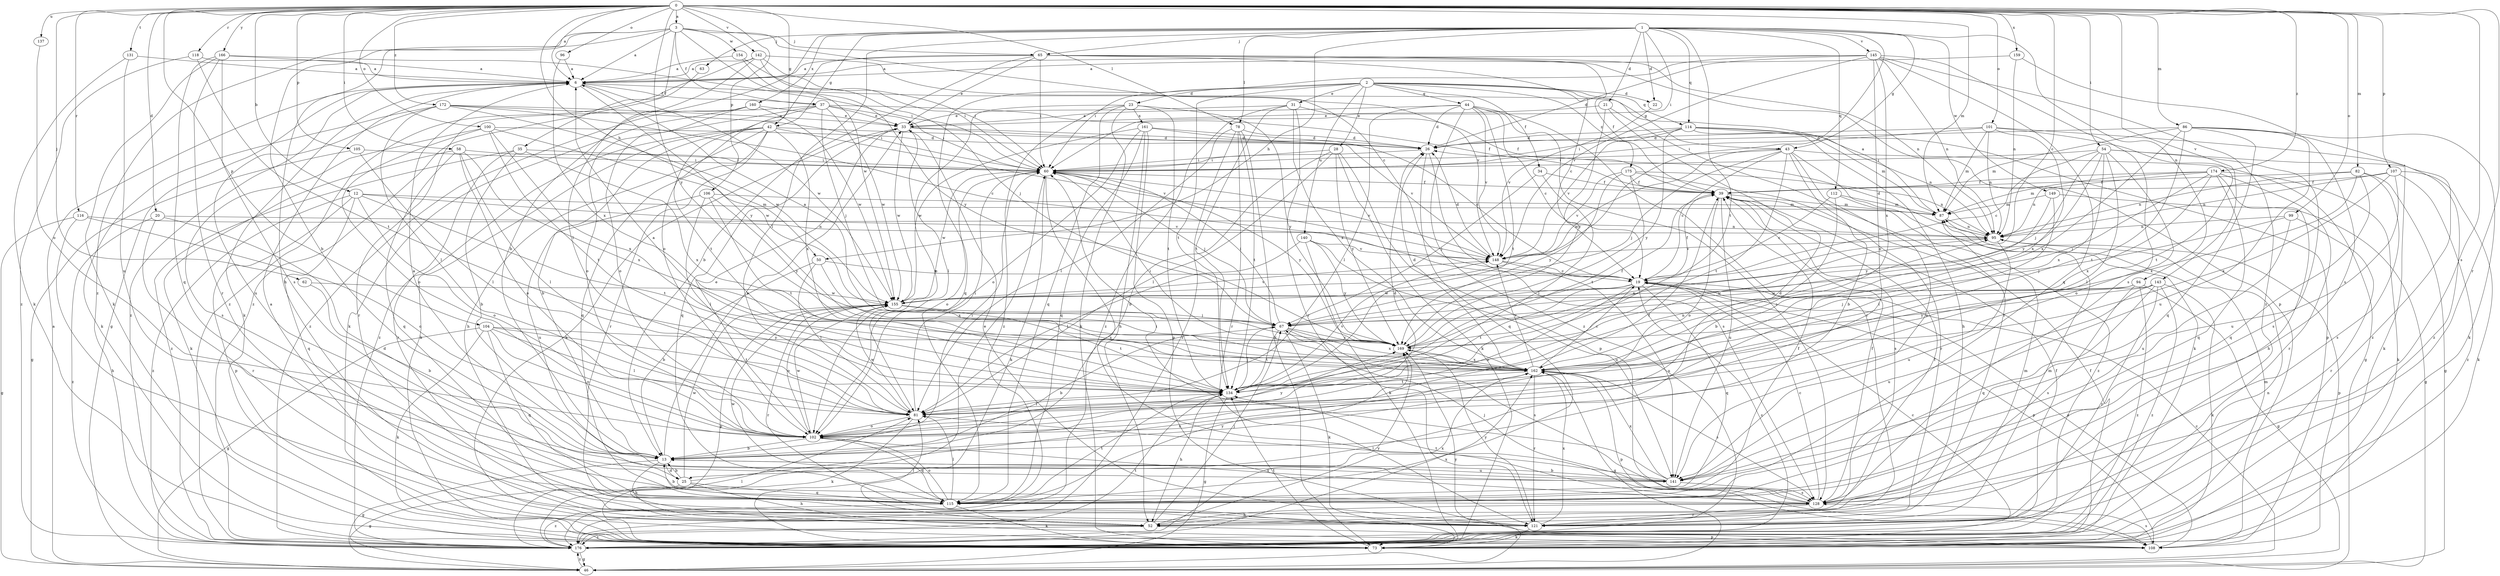 strict digraph  {
0;
1;
2;
3;
6;
12;
13;
19;
20;
21;
22;
23;
25;
26;
28;
31;
33;
34;
35;
37;
39;
42;
43;
44;
46;
50;
52;
54;
58;
60;
62;
63;
65;
67;
73;
78;
81;
82;
86;
87;
94;
95;
96;
99;
100;
101;
102;
104;
105;
106;
107;
108;
112;
114;
115;
116;
118;
121;
128;
131;
134;
137;
140;
141;
142;
143;
145;
148;
149;
154;
155;
159;
160;
161;
162;
166;
169;
172;
174;
175;
176;
0 -> 3  [label=a];
0 -> 6  [label=a];
0 -> 12  [label=b];
0 -> 19  [label=c];
0 -> 20  [label=d];
0 -> 42  [label=g];
0 -> 50  [label=h];
0 -> 54  [label=i];
0 -> 58  [label=i];
0 -> 62  [label=j];
0 -> 78  [label=l];
0 -> 82  [label=m];
0 -> 86  [label=m];
0 -> 87  [label=m];
0 -> 96  [label=o];
0 -> 99  [label=o];
0 -> 100  [label=o];
0 -> 101  [label=o];
0 -> 104  [label=p];
0 -> 105  [label=p];
0 -> 106  [label=p];
0 -> 107  [label=p];
0 -> 116  [label=r];
0 -> 118  [label=r];
0 -> 121  [label=r];
0 -> 128  [label=s];
0 -> 131  [label=t];
0 -> 137  [label=u];
0 -> 142  [label=v];
0 -> 143  [label=v];
0 -> 159  [label=x];
0 -> 166  [label=y];
0 -> 169  [label=y];
0 -> 172  [label=z];
0 -> 174  [label=z];
1 -> 13  [label=b];
1 -> 21  [label=d];
1 -> 22  [label=d];
1 -> 42  [label=g];
1 -> 43  [label=g];
1 -> 50  [label=h];
1 -> 60  [label=i];
1 -> 63  [label=j];
1 -> 65  [label=j];
1 -> 78  [label=l];
1 -> 81  [label=l];
1 -> 94  [label=n];
1 -> 112  [label=q];
1 -> 114  [label=q];
1 -> 134  [label=t];
1 -> 145  [label=v];
1 -> 148  [label=v];
1 -> 149  [label=w];
1 -> 160  [label=x];
2 -> 22  [label=d];
2 -> 23  [label=d];
2 -> 28  [label=e];
2 -> 31  [label=e];
2 -> 34  [label=f];
2 -> 43  [label=g];
2 -> 44  [label=g];
2 -> 114  [label=q];
2 -> 115  [label=q];
2 -> 134  [label=t];
2 -> 140  [label=u];
2 -> 175  [label=z];
3 -> 6  [label=a];
3 -> 13  [label=b];
3 -> 19  [label=c];
3 -> 35  [label=f];
3 -> 37  [label=f];
3 -> 52  [label=h];
3 -> 65  [label=j];
3 -> 154  [label=w];
3 -> 155  [label=w];
3 -> 176  [label=z];
6 -> 37  [label=f];
6 -> 46  [label=g];
6 -> 73  [label=k];
6 -> 155  [label=w];
6 -> 169  [label=y];
6 -> 176  [label=z];
12 -> 87  [label=m];
12 -> 102  [label=o];
12 -> 108  [label=p];
12 -> 115  [label=q];
12 -> 134  [label=t];
12 -> 148  [label=v];
12 -> 176  [label=z];
13 -> 6  [label=a];
13 -> 25  [label=d];
13 -> 33  [label=e];
13 -> 46  [label=g];
13 -> 52  [label=h];
13 -> 60  [label=i];
13 -> 141  [label=u];
19 -> 39  [label=f];
19 -> 102  [label=o];
19 -> 108  [label=p];
19 -> 115  [label=q];
19 -> 134  [label=t];
19 -> 155  [label=w];
20 -> 25  [label=d];
20 -> 95  [label=n];
20 -> 121  [label=r];
20 -> 176  [label=z];
21 -> 25  [label=d];
21 -> 33  [label=e];
21 -> 121  [label=r];
21 -> 169  [label=y];
22 -> 148  [label=v];
23 -> 73  [label=k];
23 -> 102  [label=o];
23 -> 115  [label=q];
23 -> 134  [label=t];
23 -> 161  [label=x];
23 -> 169  [label=y];
23 -> 176  [label=z];
25 -> 13  [label=b];
25 -> 46  [label=g];
25 -> 52  [label=h];
25 -> 115  [label=q];
25 -> 155  [label=w];
25 -> 162  [label=x];
26 -> 60  [label=i];
26 -> 115  [label=q];
26 -> 128  [label=s];
28 -> 13  [label=b];
28 -> 60  [label=i];
28 -> 73  [label=k];
28 -> 81  [label=l];
28 -> 108  [label=p];
28 -> 169  [label=y];
31 -> 33  [label=e];
31 -> 39  [label=f];
31 -> 121  [label=r];
31 -> 134  [label=t];
31 -> 162  [label=x];
31 -> 176  [label=z];
33 -> 26  [label=d];
33 -> 73  [label=k];
33 -> 81  [label=l];
33 -> 115  [label=q];
33 -> 148  [label=v];
33 -> 155  [label=w];
34 -> 39  [label=f];
34 -> 67  [label=j];
34 -> 81  [label=l];
35 -> 13  [label=b];
35 -> 60  [label=i];
35 -> 121  [label=r];
35 -> 162  [label=x];
35 -> 176  [label=z];
37 -> 33  [label=e];
37 -> 39  [label=f];
37 -> 60  [label=i];
37 -> 67  [label=j];
37 -> 102  [label=o];
37 -> 121  [label=r];
37 -> 134  [label=t];
37 -> 155  [label=w];
39 -> 87  [label=m];
39 -> 102  [label=o];
39 -> 128  [label=s];
39 -> 141  [label=u];
42 -> 13  [label=b];
42 -> 26  [label=d];
42 -> 52  [label=h];
42 -> 73  [label=k];
42 -> 115  [label=q];
42 -> 121  [label=r];
42 -> 148  [label=v];
42 -> 162  [label=x];
42 -> 176  [label=z];
43 -> 13  [label=b];
43 -> 19  [label=c];
43 -> 46  [label=g];
43 -> 60  [label=i];
43 -> 67  [label=j];
43 -> 73  [label=k];
43 -> 134  [label=t];
43 -> 141  [label=u];
43 -> 155  [label=w];
44 -> 19  [label=c];
44 -> 26  [label=d];
44 -> 33  [label=e];
44 -> 81  [label=l];
44 -> 121  [label=r];
44 -> 128  [label=s];
44 -> 134  [label=t];
44 -> 148  [label=v];
44 -> 176  [label=z];
46 -> 6  [label=a];
46 -> 19  [label=c];
46 -> 169  [label=y];
46 -> 176  [label=z];
50 -> 13  [label=b];
50 -> 19  [label=c];
50 -> 81  [label=l];
50 -> 162  [label=x];
52 -> 6  [label=a];
52 -> 39  [label=f];
52 -> 67  [label=j];
52 -> 81  [label=l];
52 -> 87  [label=m];
52 -> 108  [label=p];
52 -> 162  [label=x];
52 -> 176  [label=z];
54 -> 19  [label=c];
54 -> 60  [label=i];
54 -> 67  [label=j];
54 -> 73  [label=k];
54 -> 81  [label=l];
54 -> 102  [label=o];
54 -> 128  [label=s];
54 -> 162  [label=x];
54 -> 169  [label=y];
58 -> 60  [label=i];
58 -> 73  [label=k];
58 -> 81  [label=l];
58 -> 102  [label=o];
58 -> 115  [label=q];
58 -> 162  [label=x];
60 -> 39  [label=f];
60 -> 67  [label=j];
60 -> 73  [label=k];
60 -> 102  [label=o];
60 -> 128  [label=s];
60 -> 148  [label=v];
60 -> 155  [label=w];
60 -> 169  [label=y];
62 -> 13  [label=b];
62 -> 155  [label=w];
63 -> 176  [label=z];
65 -> 6  [label=a];
65 -> 13  [label=b];
65 -> 19  [label=c];
65 -> 33  [label=e];
65 -> 39  [label=f];
65 -> 60  [label=i];
65 -> 95  [label=n];
65 -> 102  [label=o];
65 -> 108  [label=p];
67 -> 6  [label=a];
67 -> 13  [label=b];
67 -> 60  [label=i];
67 -> 73  [label=k];
67 -> 128  [label=s];
67 -> 134  [label=t];
67 -> 162  [label=x];
67 -> 169  [label=y];
73 -> 19  [label=c];
73 -> 39  [label=f];
73 -> 87  [label=m];
73 -> 134  [label=t];
78 -> 26  [label=d];
78 -> 73  [label=k];
78 -> 81  [label=l];
78 -> 121  [label=r];
78 -> 134  [label=t];
78 -> 176  [label=z];
81 -> 60  [label=i];
81 -> 73  [label=k];
81 -> 102  [label=o];
81 -> 155  [label=w];
82 -> 39  [label=f];
82 -> 46  [label=g];
82 -> 95  [label=n];
82 -> 115  [label=q];
82 -> 128  [label=s];
82 -> 162  [label=x];
86 -> 26  [label=d];
86 -> 73  [label=k];
86 -> 87  [label=m];
86 -> 115  [label=q];
86 -> 134  [label=t];
86 -> 141  [label=u];
86 -> 162  [label=x];
86 -> 176  [label=z];
87 -> 6  [label=a];
87 -> 95  [label=n];
94 -> 46  [label=g];
94 -> 67  [label=j];
94 -> 128  [label=s];
94 -> 155  [label=w];
94 -> 176  [label=z];
95 -> 26  [label=d];
95 -> 108  [label=p];
95 -> 141  [label=u];
95 -> 148  [label=v];
96 -> 6  [label=a];
96 -> 162  [label=x];
99 -> 67  [label=j];
99 -> 95  [label=n];
99 -> 121  [label=r];
99 -> 141  [label=u];
100 -> 26  [label=d];
100 -> 102  [label=o];
100 -> 128  [label=s];
100 -> 134  [label=t];
100 -> 155  [label=w];
100 -> 162  [label=x];
101 -> 26  [label=d];
101 -> 60  [label=i];
101 -> 87  [label=m];
101 -> 95  [label=n];
101 -> 134  [label=t];
101 -> 162  [label=x];
101 -> 176  [label=z];
102 -> 13  [label=b];
102 -> 26  [label=d];
102 -> 33  [label=e];
102 -> 39  [label=f];
102 -> 115  [label=q];
102 -> 128  [label=s];
102 -> 155  [label=w];
102 -> 169  [label=y];
104 -> 46  [label=g];
104 -> 73  [label=k];
104 -> 81  [label=l];
104 -> 102  [label=o];
104 -> 115  [label=q];
104 -> 134  [label=t];
104 -> 169  [label=y];
105 -> 46  [label=g];
105 -> 60  [label=i];
105 -> 81  [label=l];
106 -> 81  [label=l];
106 -> 87  [label=m];
106 -> 134  [label=t];
106 -> 141  [label=u];
106 -> 169  [label=y];
107 -> 39  [label=f];
107 -> 73  [label=k];
107 -> 95  [label=n];
107 -> 141  [label=u];
107 -> 162  [label=x];
107 -> 176  [label=z];
108 -> 19  [label=c];
108 -> 128  [label=s];
112 -> 13  [label=b];
112 -> 19  [label=c];
112 -> 87  [label=m];
112 -> 176  [label=z];
114 -> 26  [label=d];
114 -> 52  [label=h];
114 -> 60  [label=i];
114 -> 87  [label=m];
114 -> 95  [label=n];
114 -> 108  [label=p];
114 -> 148  [label=v];
114 -> 169  [label=y];
115 -> 13  [label=b];
115 -> 39  [label=f];
115 -> 73  [label=k];
115 -> 81  [label=l];
115 -> 102  [label=o];
115 -> 134  [label=t];
115 -> 155  [label=w];
115 -> 169  [label=y];
115 -> 176  [label=z];
116 -> 46  [label=g];
116 -> 52  [label=h];
116 -> 95  [label=n];
116 -> 102  [label=o];
118 -> 6  [label=a];
118 -> 134  [label=t];
118 -> 176  [label=z];
121 -> 33  [label=e];
121 -> 73  [label=k];
121 -> 87  [label=m];
121 -> 162  [label=x];
121 -> 169  [label=y];
128 -> 19  [label=c];
128 -> 39  [label=f];
128 -> 52  [label=h];
128 -> 67  [label=j];
128 -> 121  [label=r];
128 -> 134  [label=t];
131 -> 6  [label=a];
131 -> 73  [label=k];
131 -> 141  [label=u];
134 -> 6  [label=a];
134 -> 46  [label=g];
134 -> 52  [label=h];
134 -> 67  [label=j];
134 -> 81  [label=l];
134 -> 95  [label=n];
134 -> 148  [label=v];
137 -> 102  [label=o];
140 -> 73  [label=k];
140 -> 81  [label=l];
140 -> 141  [label=u];
140 -> 148  [label=v];
140 -> 169  [label=y];
141 -> 13  [label=b];
141 -> 60  [label=i];
141 -> 81  [label=l];
141 -> 128  [label=s];
141 -> 162  [label=x];
142 -> 6  [label=a];
142 -> 60  [label=i];
142 -> 67  [label=j];
142 -> 81  [label=l];
142 -> 148  [label=v];
142 -> 176  [label=z];
143 -> 73  [label=k];
143 -> 115  [label=q];
143 -> 121  [label=r];
143 -> 141  [label=u];
143 -> 155  [label=w];
143 -> 169  [label=y];
143 -> 176  [label=z];
145 -> 6  [label=a];
145 -> 26  [label=d];
145 -> 60  [label=i];
145 -> 95  [label=n];
145 -> 102  [label=o];
145 -> 115  [label=q];
145 -> 128  [label=s];
145 -> 148  [label=v];
145 -> 162  [label=x];
145 -> 176  [label=z];
148 -> 19  [label=c];
148 -> 26  [label=d];
148 -> 141  [label=u];
149 -> 46  [label=g];
149 -> 81  [label=l];
149 -> 87  [label=m];
149 -> 169  [label=y];
154 -> 6  [label=a];
154 -> 60  [label=i];
154 -> 169  [label=y];
155 -> 67  [label=j];
155 -> 102  [label=o];
155 -> 108  [label=p];
155 -> 121  [label=r];
155 -> 134  [label=t];
155 -> 148  [label=v];
159 -> 6  [label=a];
159 -> 95  [label=n];
159 -> 128  [label=s];
160 -> 33  [label=e];
160 -> 73  [label=k];
160 -> 102  [label=o];
160 -> 155  [label=w];
160 -> 176  [label=z];
161 -> 19  [label=c];
161 -> 26  [label=d];
161 -> 52  [label=h];
161 -> 102  [label=o];
161 -> 108  [label=p];
161 -> 115  [label=q];
161 -> 155  [label=w];
162 -> 19  [label=c];
162 -> 26  [label=d];
162 -> 46  [label=g];
162 -> 60  [label=i];
162 -> 108  [label=p];
162 -> 121  [label=r];
162 -> 128  [label=s];
162 -> 134  [label=t];
162 -> 148  [label=v];
166 -> 6  [label=a];
166 -> 60  [label=i];
166 -> 73  [label=k];
166 -> 115  [label=q];
166 -> 121  [label=r];
166 -> 128  [label=s];
169 -> 39  [label=f];
169 -> 95  [label=n];
169 -> 162  [label=x];
172 -> 19  [label=c];
172 -> 33  [label=e];
172 -> 60  [label=i];
172 -> 73  [label=k];
172 -> 81  [label=l];
172 -> 141  [label=u];
172 -> 155  [label=w];
174 -> 39  [label=f];
174 -> 52  [label=h];
174 -> 67  [label=j];
174 -> 73  [label=k];
174 -> 87  [label=m];
174 -> 95  [label=n];
174 -> 115  [label=q];
174 -> 121  [label=r];
174 -> 162  [label=x];
175 -> 39  [label=f];
175 -> 95  [label=n];
175 -> 121  [label=r];
175 -> 134  [label=t];
175 -> 148  [label=v];
175 -> 169  [label=y];
176 -> 19  [label=c];
176 -> 39  [label=f];
176 -> 46  [label=g];
176 -> 60  [label=i];
176 -> 81  [label=l];
176 -> 95  [label=n];
176 -> 134  [label=t];
176 -> 162  [label=x];
176 -> 169  [label=y];
}
